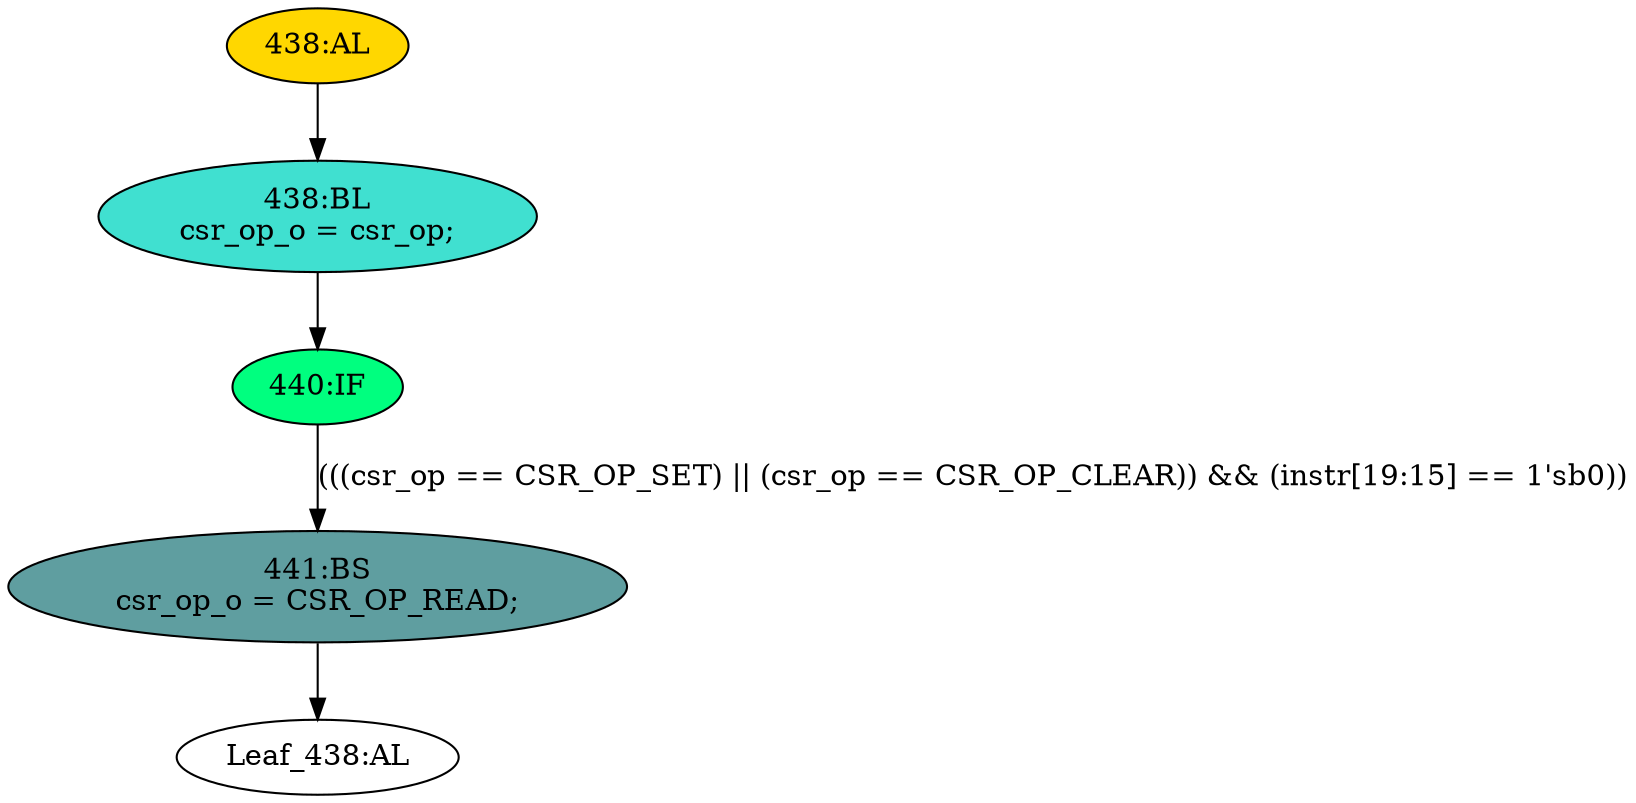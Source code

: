 strict digraph "" {
	node [label="\N"];
	"438:AL"	 [ast="<pyverilog.vparser.ast.Always object at 0x7f22371019d0>",
		clk_sens=False,
		fillcolor=gold,
		label="438:AL",
		sens="['csr_op', 'CSR_OP_READ']",
		statements="[]",
		style=filled,
		typ=Always,
		use_var="['CSR_OP_CLEAR', 'CSR_OP_SET', 'csr_op', 'CSR_OP_READ', 'instr']"];
	"438:BL"	 [ast="<pyverilog.vparser.ast.Block object at 0x7f2237101d90>",
		fillcolor=turquoise,
		label="438:BL
csr_op_o = csr_op;",
		statements="[<pyverilog.vparser.ast.BlockingSubstitution object at 0x7f2237101f90>]",
		style=filled,
		typ=Block];
	"438:AL" -> "438:BL"	 [cond="[]",
		lineno=None];
	"Leaf_438:AL"	 [def_var="['csr_op_o']",
		label="Leaf_438:AL"];
	"440:IF"	 [ast="<pyverilog.vparser.ast.IfStatement object at 0x7f2237101dd0>",
		fillcolor=springgreen,
		label="440:IF",
		statements="[]",
		style=filled,
		typ=IfStatement];
	"438:BL" -> "440:IF"	 [cond="[]",
		lineno=None];
	"441:BS"	 [ast="<pyverilog.vparser.ast.BlockingSubstitution object at 0x7f2237101d10>",
		fillcolor=cadetblue,
		label="441:BS
csr_op_o = CSR_OP_READ;",
		statements="[<pyverilog.vparser.ast.BlockingSubstitution object at 0x7f2237101d10>]",
		style=filled,
		typ=BlockingSubstitution];
	"441:BS" -> "Leaf_438:AL"	 [cond="[]",
		lineno=None];
	"440:IF" -> "441:BS"	 [cond="['csr_op', 'CSR_OP_SET', 'csr_op', 'CSR_OP_CLEAR', 'instr']",
		label="(((csr_op == CSR_OP_SET) || (csr_op == CSR_OP_CLEAR)) && (instr[19:15] == 1'sb0))",
		lineno=440];
}
